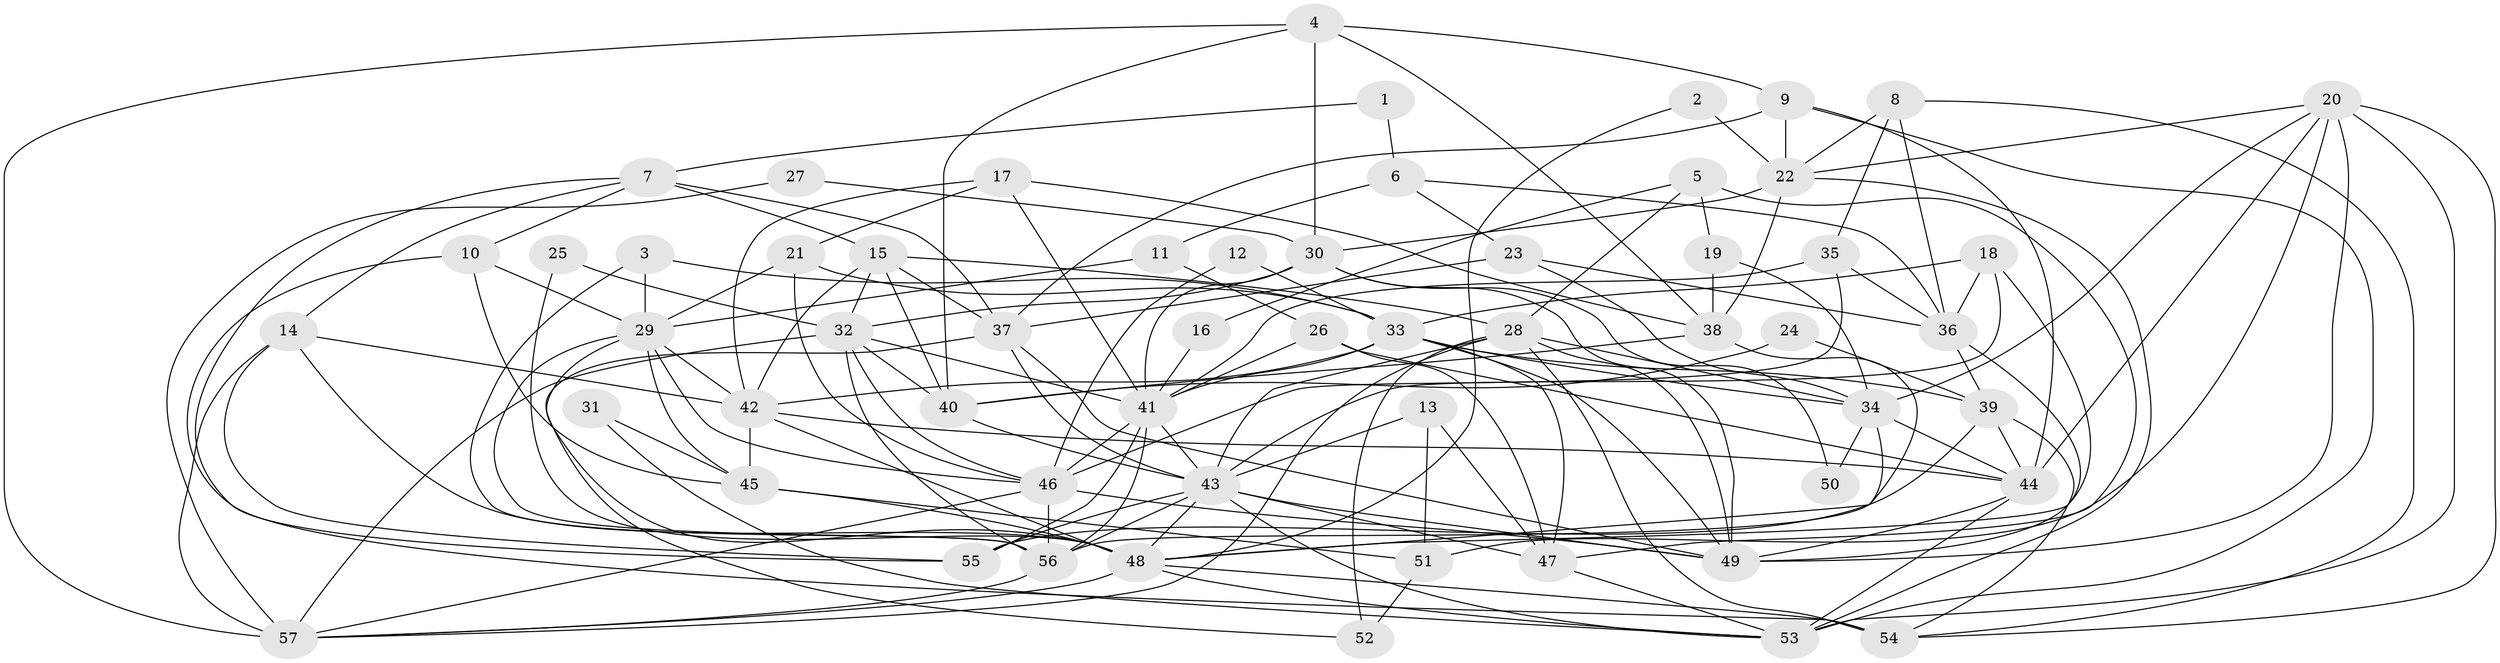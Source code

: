 // original degree distribution, {4: 0.24347826086956523, 2: 0.1826086956521739, 3: 0.21739130434782608, 5: 0.17391304347826086, 6: 0.14782608695652175, 8: 0.008695652173913044, 7: 0.02608695652173913}
// Generated by graph-tools (version 1.1) at 2025/50/03/09/25 03:50:13]
// undirected, 57 vertices, 158 edges
graph export_dot {
graph [start="1"]
  node [color=gray90,style=filled];
  1;
  2;
  3;
  4;
  5;
  6;
  7;
  8;
  9;
  10;
  11;
  12;
  13;
  14;
  15;
  16;
  17;
  18;
  19;
  20;
  21;
  22;
  23;
  24;
  25;
  26;
  27;
  28;
  29;
  30;
  31;
  32;
  33;
  34;
  35;
  36;
  37;
  38;
  39;
  40;
  41;
  42;
  43;
  44;
  45;
  46;
  47;
  48;
  49;
  50;
  51;
  52;
  53;
  54;
  55;
  56;
  57;
  1 -- 6 [weight=1.0];
  1 -- 7 [weight=1.0];
  2 -- 22 [weight=1.0];
  2 -- 48 [weight=1.0];
  3 -- 29 [weight=1.0];
  3 -- 33 [weight=1.0];
  3 -- 56 [weight=1.0];
  4 -- 9 [weight=1.0];
  4 -- 30 [weight=1.0];
  4 -- 38 [weight=1.0];
  4 -- 40 [weight=1.0];
  4 -- 57 [weight=1.0];
  5 -- 16 [weight=1.0];
  5 -- 19 [weight=1.0];
  5 -- 28 [weight=1.0];
  5 -- 47 [weight=1.0];
  6 -- 11 [weight=1.0];
  6 -- 23 [weight=2.0];
  6 -- 36 [weight=1.0];
  7 -- 10 [weight=1.0];
  7 -- 14 [weight=1.0];
  7 -- 15 [weight=1.0];
  7 -- 37 [weight=1.0];
  7 -- 55 [weight=1.0];
  8 -- 22 [weight=1.0];
  8 -- 35 [weight=1.0];
  8 -- 36 [weight=1.0];
  8 -- 54 [weight=1.0];
  9 -- 22 [weight=1.0];
  9 -- 37 [weight=1.0];
  9 -- 44 [weight=1.0];
  9 -- 53 [weight=1.0];
  10 -- 29 [weight=1.0];
  10 -- 45 [weight=1.0];
  10 -- 54 [weight=1.0];
  11 -- 26 [weight=1.0];
  11 -- 29 [weight=1.0];
  12 -- 33 [weight=1.0];
  12 -- 46 [weight=1.0];
  13 -- 43 [weight=1.0];
  13 -- 47 [weight=1.0];
  13 -- 51 [weight=1.0];
  14 -- 42 [weight=1.0];
  14 -- 48 [weight=1.0];
  14 -- 55 [weight=1.0];
  14 -- 57 [weight=1.0];
  15 -- 28 [weight=1.0];
  15 -- 32 [weight=1.0];
  15 -- 37 [weight=1.0];
  15 -- 40 [weight=1.0];
  15 -- 42 [weight=1.0];
  16 -- 41 [weight=2.0];
  17 -- 21 [weight=1.0];
  17 -- 38 [weight=1.0];
  17 -- 41 [weight=1.0];
  17 -- 42 [weight=1.0];
  18 -- 33 [weight=1.0];
  18 -- 36 [weight=1.0];
  18 -- 43 [weight=1.0];
  18 -- 48 [weight=1.0];
  19 -- 34 [weight=1.0];
  19 -- 38 [weight=1.0];
  20 -- 22 [weight=1.0];
  20 -- 34 [weight=1.0];
  20 -- 44 [weight=1.0];
  20 -- 49 [weight=1.0];
  20 -- 51 [weight=1.0];
  20 -- 53 [weight=1.0];
  20 -- 54 [weight=1.0];
  21 -- 29 [weight=1.0];
  21 -- 33 [weight=1.0];
  21 -- 46 [weight=1.0];
  22 -- 30 [weight=1.0];
  22 -- 38 [weight=1.0];
  22 -- 53 [weight=1.0];
  23 -- 34 [weight=1.0];
  23 -- 36 [weight=1.0];
  23 -- 37 [weight=1.0];
  24 -- 39 [weight=1.0];
  24 -- 40 [weight=1.0];
  25 -- 32 [weight=1.0];
  25 -- 48 [weight=1.0];
  26 -- 41 [weight=1.0];
  26 -- 44 [weight=1.0];
  26 -- 47 [weight=1.0];
  27 -- 30 [weight=1.0];
  27 -- 57 [weight=1.0];
  28 -- 34 [weight=1.0];
  28 -- 43 [weight=1.0];
  28 -- 49 [weight=1.0];
  28 -- 52 [weight=1.0];
  28 -- 54 [weight=1.0];
  28 -- 57 [weight=1.0];
  29 -- 42 [weight=1.0];
  29 -- 45 [weight=1.0];
  29 -- 46 [weight=1.0];
  29 -- 48 [weight=1.0];
  29 -- 56 [weight=1.0];
  30 -- 32 [weight=2.0];
  30 -- 41 [weight=1.0];
  30 -- 49 [weight=1.0];
  30 -- 50 [weight=1.0];
  31 -- 45 [weight=1.0];
  31 -- 53 [weight=1.0];
  32 -- 40 [weight=1.0];
  32 -- 41 [weight=1.0];
  32 -- 46 [weight=1.0];
  32 -- 56 [weight=1.0];
  32 -- 57 [weight=1.0];
  33 -- 34 [weight=1.0];
  33 -- 39 [weight=1.0];
  33 -- 41 [weight=1.0];
  33 -- 42 [weight=1.0];
  33 -- 47 [weight=1.0];
  33 -- 49 [weight=1.0];
  34 -- 44 [weight=1.0];
  34 -- 48 [weight=2.0];
  34 -- 50 [weight=1.0];
  35 -- 36 [weight=1.0];
  35 -- 41 [weight=1.0];
  35 -- 46 [weight=1.0];
  36 -- 39 [weight=1.0];
  36 -- 49 [weight=1.0];
  37 -- 43 [weight=1.0];
  37 -- 49 [weight=1.0];
  37 -- 52 [weight=1.0];
  38 -- 40 [weight=1.0];
  38 -- 56 [weight=1.0];
  39 -- 44 [weight=1.0];
  39 -- 54 [weight=1.0];
  39 -- 55 [weight=1.0];
  40 -- 43 [weight=1.0];
  41 -- 43 [weight=1.0];
  41 -- 46 [weight=2.0];
  41 -- 55 [weight=1.0];
  41 -- 56 [weight=1.0];
  42 -- 44 [weight=1.0];
  42 -- 45 [weight=1.0];
  42 -- 48 [weight=1.0];
  43 -- 47 [weight=1.0];
  43 -- 48 [weight=1.0];
  43 -- 49 [weight=1.0];
  43 -- 53 [weight=1.0];
  43 -- 55 [weight=1.0];
  43 -- 56 [weight=1.0];
  44 -- 49 [weight=1.0];
  44 -- 53 [weight=1.0];
  45 -- 48 [weight=2.0];
  45 -- 51 [weight=1.0];
  46 -- 49 [weight=1.0];
  46 -- 56 [weight=1.0];
  46 -- 57 [weight=1.0];
  47 -- 53 [weight=1.0];
  48 -- 53 [weight=1.0];
  48 -- 54 [weight=1.0];
  48 -- 57 [weight=1.0];
  51 -- 52 [weight=1.0];
  56 -- 57 [weight=1.0];
}
